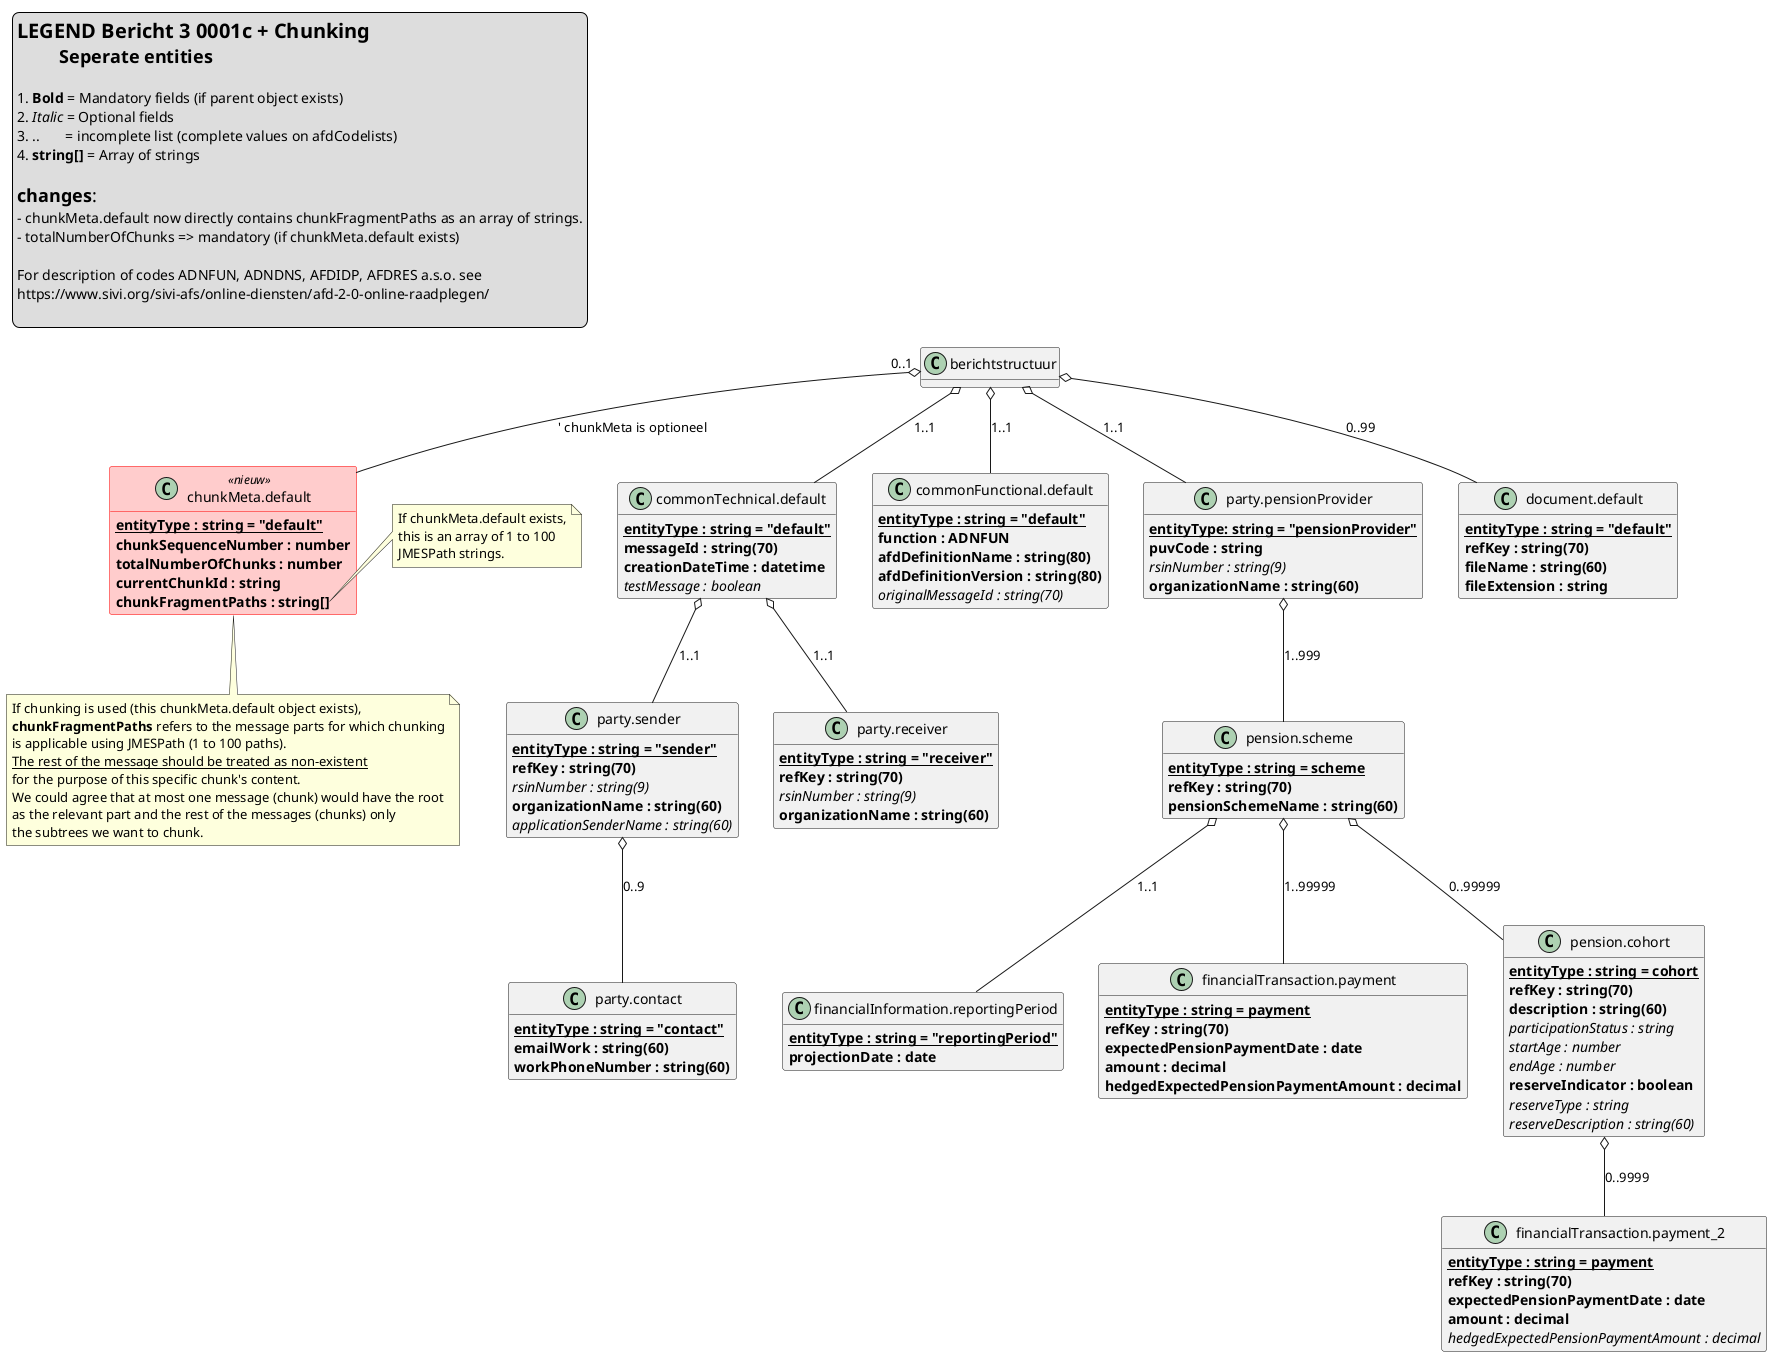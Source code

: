 @startuml
hide methods
set separator none
legend top left
<size:20><b>LEGEND Bericht 3 0001c + Chunking</b></size>
<size:18><b>         Seperate entities </b></size>

1. <b>Bold</b> = Mandatory fields (if parent object exists)
2. <i>Italic</i> = Optional fields
3. ..       = incomplete list (complete values on afdCodelists)
4. <b>string[]</b> = Array of strings

<size:18>**changes**: </size>
- chunkMeta.default now directly contains chunkFragmentPaths as an array of strings.
- totalNumberOfChunks => mandatory (if chunkMeta.default exists)

For description of codes ADNFUN, ADNDNS, AFDIDP, AFDRES a.s.o. see
https://www.sivi.org/sivi-afs/online-diensten/afd-2-0-online-raadplegen/

end legend
skinparam class {
    BackgroundColor<<nieuw>> #FFCCCC
    BorderColor<<nieuw>> red
}

class berichtstructuur {}

class chunkMeta.default <<nieuw>> {
    {static} **entityType : string = "default"**
    {field} **chunkSequenceNumber : number**
    {field} **totalNumberOfChunks : number**
    {field} **currentChunkId : string**
    {field} **chunkFragmentPaths : string[]**
}
note right of chunkMeta.default::chunkFragmentPaths
  If chunkMeta.default exists,
  this is an array of 1 to 100
  JMESPath strings.
end note

class commonTechnical.default {
    {static} **entityType : string = "default"**
    {field} **messageId : string(70)**
    {field} **creationDateTime : datetime**
    {field} <i>testMessage : boolean</i>
}

class party.sender {
    {static} **entityType : string = "sender"**
    {field} **refKey : string(70)**
    {field} <i>rsinNumber : string(9)</i>
    {field} **organizationName : string(60)**
    {field} <i>applicationSenderName : string(60)</i>
}

class party.contact {
    {static} **entityType : string = "contact"**
    {field} **emailWork : string(60)**
    {field} **workPhoneNumber : string(60)**
}

class party.receiver {
    {static} **entityType : string = "receiver"**
    {field} **refKey : string(70)**
    {field} <i>rsinNumber : string(9)</i>
    {field} **organizationName : string(60)**
}

class commonFunctional.default {
    {static} **entityType : string = "default"**
    {field} **function : ADNFUN**
    {field} **afdDefinitionName : string(80)**
    {field} **afdDefinitionVersion : string(80)**
    {field} <i>originalMessageId : string(70)</i>
}

class party.pensionProvider {
    {static} **entityType: string = "pensionProvider"**
    {field} **puvCode : string**
    {field} <i>rsinNumber : string(9)</i>
    {field} **organizationName : string(60)**
}

class pension.scheme {
    {static} **entityType : string = scheme**
    {field} **refKey : string(70)**
    {field} **pensionSchemeName : string(60)**
}

class financialInformation.reportingPeriod {
    {static} **entityType : string = "reportingPeriod"**
    {field} **projectionDate : date**
}

class financialTransaction.payment {
    {static} **entityType : string = payment**
    {field} **refKey : string(70)**
    {field} **expectedPensionPaymentDate : date**
    {field} **amount : decimal**
    {field} **hedgedExpectedPensionPaymentAmount : decimal**
}

class financialTransaction.payment_2 {
    {static} **entityType : string = payment**
    {field} **refKey : string(70)**
    {field} **expectedPensionPaymentDate : date**
    {field} **amount : decimal**
    {field} <i>hedgedExpectedPensionPaymentAmount : decimal</i>
}

class pension.cohort {
    {static} **entityType : string = cohort**
    {field} **refKey : string(70)**
    {field} **description : string(60)**
    {field} <i>participationStatus : string</i>
    {field} <i>startAge : number</i>
    {field} <i>endAge : number</i>
    {field} **reserveIndicator : boolean**
    {field} <i>reserveType : string</i>
    {field} <i>reserveDescription : string(60)</i>
}

class document.default {
    {static} **entityType : string = "default"**
    {field} **refKey : string(70)**
    {field} **fileName : string(60)**
    {field} **fileExtension : string**
}

' Relaties
berichtstructuur o-- chunkMeta.default : "0..1" ' chunkMeta is optioneel
' De relatie naar chunkPath.default is verwijderd
berichtstructuur o-- commonTechnical.default : "1..1"
berichtstructuur o-- commonFunctional.default : "1..1"
berichtstructuur o-- document.default : "0..99"
berichtstructuur o-- party.pensionProvider : "1..1"
commonTechnical.default o-- party.sender : "1..1"
commonTechnical.default o-- party.receiver : "1..1"
party.sender o-- party.contact : "0..9"
party.pensionProvider o-- pension.scheme : "1..999"
pension.scheme o-- financialInformation.reportingPeriod : "1..1"
pension.scheme o-- financialTransaction.payment : "1..99999"
pension.scheme o-- pension.cohort : "0..99999"
pension.cohort o-- financialTransaction.payment_2 : "0..9999"

note bottom of chunkMeta.default
  If chunking is used (this chunkMeta.default object exists),
  **chunkFragmentPaths** refers to the message parts for which chunking
  is applicable using JMESPath (1 to 100 paths).
  <u>The rest of the message should be treated as non-existent
  for the purpose of this specific chunk's content.
  We could agree that at most one message (chunk) would have the root
  as the relevant part and the rest of the messages (chunks) only
  the subtrees we want to chunk.
end note
@enduml